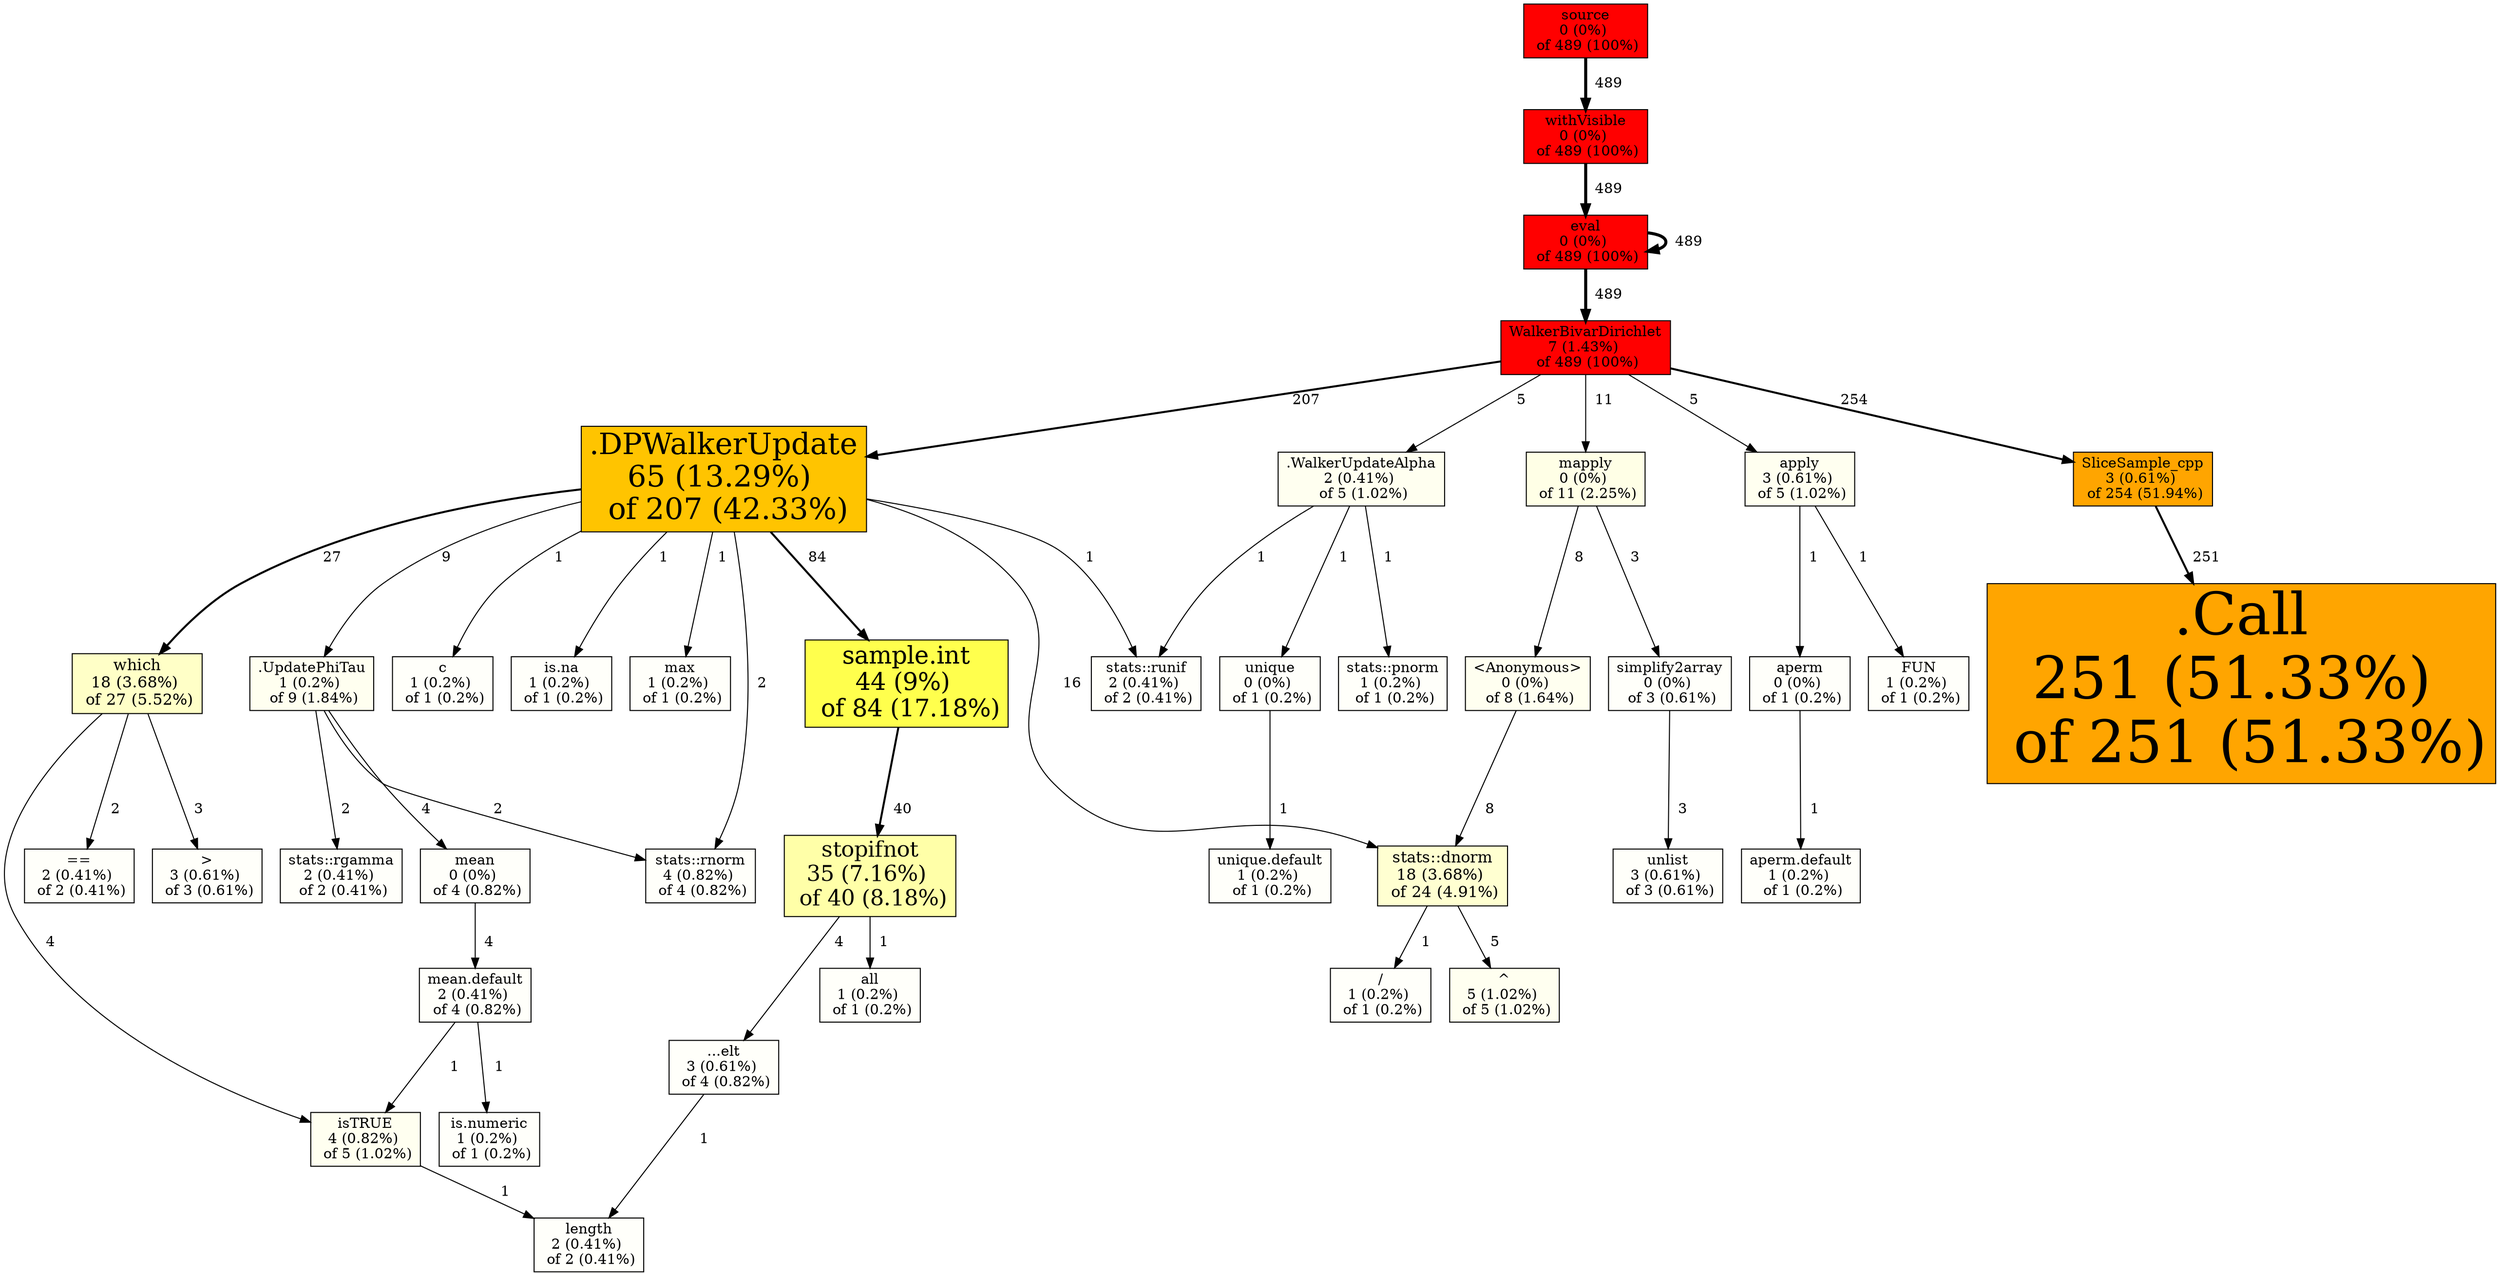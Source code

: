 digraph xyz {
rankdir=TB;
"...elt\n3 (0.61%) \n of 4 (0.82%)"[shape=box,style=filled,color=black,fillcolor="#FFFFFA"fontsize=14];
"...elt\n3 (0.61%) \n of 4 (0.82%)" -> "length\n2 (0.41%) \n of 2 (0.41%)"[label="  1", penwidth=1];
".Call\n251 (51.33%) \n of 251 (51.33%)"[shape=box,style=filled,color=black,fillcolor="#FFA500"fontsize=57.3159663619135];
".DPWalkerUpdate\n65 (13.29%) \n of 207 (42.33%)"[shape=box,style=filled,color=black,fillcolor="#FFC400"fontsize=29.1643618136931];
".DPWalkerUpdate\n65 (13.29%) \n of 207 (42.33%)" -> ".UpdatePhiTau\n1 (0.2%) \n of 9 (1.84%)"[label="  9", penwidth=1];
".DPWalkerUpdate\n65 (13.29%) \n of 207 (42.33%)" -> "c\n1 (0.2%) \n of 1 (0.2%)"[label="  1", penwidth=1];
".DPWalkerUpdate\n65 (13.29%) \n of 207 (42.33%)" -> "is.na\n1 (0.2%) \n of 1 (0.2%)"[label="  1", penwidth=1];
".DPWalkerUpdate\n65 (13.29%) \n of 207 (42.33%)" -> "max\n1 (0.2%) \n of 1 (0.2%)"[label="  1", penwidth=1];
".DPWalkerUpdate\n65 (13.29%) \n of 207 (42.33%)" -> "sample.int\n44 (9%) \n of 84 (17.18%)"[label="  84", penwidth=2];
".DPWalkerUpdate\n65 (13.29%) \n of 207 (42.33%)" -> "stats::dnorm\n18 (3.68%) \n of 24 (4.91%)"[label="  16", penwidth=1];
".DPWalkerUpdate\n65 (13.29%) \n of 207 (42.33%)" -> "stats::rnorm\n4 (0.82%) \n of 4 (0.82%)"[label="  2", penwidth=1];
".DPWalkerUpdate\n65 (13.29%) \n of 207 (42.33%)" -> "stats::runif\n2 (0.41%) \n of 2 (0.41%)"[label="  1", penwidth=1];
".DPWalkerUpdate\n65 (13.29%) \n of 207 (42.33%)" -> "which\n18 (3.68%) \n of 27 (5.52%)"[label="  27", penwidth=2];
".UpdatePhiTau\n1 (0.2%) \n of 9 (1.84%)"[shape=box,style=filled,color=black,fillcolor="#FFFFF0"fontsize=14];
".UpdatePhiTau\n1 (0.2%) \n of 9 (1.84%)" -> "mean\n0 (0%) \n of 4 (0.82%)"[label="  4", penwidth=1];
".UpdatePhiTau\n1 (0.2%) \n of 9 (1.84%)" -> "stats::rgamma\n2 (0.41%) \n of 2 (0.41%)"[label="  2", penwidth=1];
".UpdatePhiTau\n1 (0.2%) \n of 9 (1.84%)" -> "stats::rnorm\n4 (0.82%) \n of 4 (0.82%)"[label="  2", penwidth=1];
".WalkerUpdateAlpha\n2 (0.41%) \n of 5 (1.02%)"[shape=box,style=filled,color=black,fillcolor="#FFFFF0"fontsize=14];
".WalkerUpdateAlpha\n2 (0.41%) \n of 5 (1.02%)" -> "stats::pnorm\n1 (0.2%) \n of 1 (0.2%)"[label="  1", penwidth=1];
".WalkerUpdateAlpha\n2 (0.41%) \n of 5 (1.02%)" -> "stats::runif\n2 (0.41%) \n of 2 (0.41%)"[label="  1", penwidth=1];
".WalkerUpdateAlpha\n2 (0.41%) \n of 5 (1.02%)" -> "unique\n0 (0%) \n of 1 (0.2%)"[label="  1", penwidth=1];
"/\n1 (0.2%) \n of 1 (0.2%)"[shape=box,style=filled,color=black,fillcolor="#FFFFFA"fontsize=14];
"^\n5 (1.02%) \n of 5 (1.02%)"[shape=box,style=filled,color=black,fillcolor="#FFFFF0"fontsize=14];
"<Anonymous>\n0 (0%) \n of 8 (1.64%)"[shape=box,style=filled,color=black,fillcolor="#FFFFF0"fontsize=14];
"<Anonymous>\n0 (0%) \n of 8 (1.64%)" -> "stats::dnorm\n18 (3.68%) \n of 24 (4.91%)"[label="  8", penwidth=1];
"==\n2 (0.41%) \n of 2 (0.41%)"[shape=box,style=filled,color=black,fillcolor="#FFFFFA"fontsize=14];
">\n3 (0.61%) \n of 3 (0.61%)"[shape=box,style=filled,color=black,fillcolor="#FFFFFA"fontsize=14];
"all\n1 (0.2%) \n of 1 (0.2%)"[shape=box,style=filled,color=black,fillcolor="#FFFFFA"fontsize=14];
"aperm\n0 (0%) \n of 1 (0.2%)"[shape=box,style=filled,color=black,fillcolor="#FFFFFA"fontsize=14];
"aperm\n0 (0%) \n of 1 (0.2%)" -> "aperm.default\n1 (0.2%) \n of 1 (0.2%)"[label="  1", penwidth=1];
"aperm.default\n1 (0.2%) \n of 1 (0.2%)"[shape=box,style=filled,color=black,fillcolor="#FFFFFA"fontsize=14];
"apply\n3 (0.61%) \n of 5 (1.02%)"[shape=box,style=filled,color=black,fillcolor="#FFFFF0"fontsize=14];
"apply\n3 (0.61%) \n of 5 (1.02%)" -> "aperm\n0 (0%) \n of 1 (0.2%)"[label="  1", penwidth=1];
"apply\n3 (0.61%) \n of 5 (1.02%)" -> "FUN\n1 (0.2%) \n of 1 (0.2%)"[label="  1", penwidth=1];
"c\n1 (0.2%) \n of 1 (0.2%)"[shape=box,style=filled,color=black,fillcolor="#FFFFFA"fontsize=14];
"eval\n0 (0%) \n of 489 (100%)"[shape=box,style=filled,color=black,fillcolor="#FF0000"fontsize=14];
"eval\n0 (0%) \n of 489 (100%)" -> "eval\n0 (0%) \n of 489 (100%)"[label="  489", penwidth=3];
"eval\n0 (0%) \n of 489 (100%)" -> "WalkerBivarDirichlet\n7 (1.43%) \n of 489 (100%)"[label="  489", penwidth=3];
"FUN\n1 (0.2%) \n of 1 (0.2%)"[shape=box,style=filled,color=black,fillcolor="#FFFFFA"fontsize=14];
"is.na\n1 (0.2%) \n of 1 (0.2%)"[shape=box,style=filled,color=black,fillcolor="#FFFFFA"fontsize=14];
"is.numeric\n1 (0.2%) \n of 1 (0.2%)"[shape=box,style=filled,color=black,fillcolor="#FFFFFA"fontsize=14];
"isTRUE\n4 (0.82%) \n of 5 (1.02%)"[shape=box,style=filled,color=black,fillcolor="#FFFFF0"fontsize=14];
"isTRUE\n4 (0.82%) \n of 5 (1.02%)" -> "length\n2 (0.41%) \n of 2 (0.41%)"[label="  1", penwidth=1];
"length\n2 (0.41%) \n of 2 (0.41%)"[shape=box,style=filled,color=black,fillcolor="#FFFFFA"fontsize=14];
"mapply\n0 (0%) \n of 11 (2.25%)"[shape=box,style=filled,color=black,fillcolor="#FFFFE6"fontsize=14];
"mapply\n0 (0%) \n of 11 (2.25%)" -> "<Anonymous>\n0 (0%) \n of 8 (1.64%)"[label="  8", penwidth=1];
"mapply\n0 (0%) \n of 11 (2.25%)" -> "simplify2array\n0 (0%) \n of 3 (0.61%)"[label="  3", penwidth=1];
"max\n1 (0.2%) \n of 1 (0.2%)"[shape=box,style=filled,color=black,fillcolor="#FFFFFA"fontsize=14];
"mean\n0 (0%) \n of 4 (0.82%)"[shape=box,style=filled,color=black,fillcolor="#FFFFFA"fontsize=14];
"mean\n0 (0%) \n of 4 (0.82%)" -> "mean.default\n2 (0.41%) \n of 4 (0.82%)"[label="  4", penwidth=1];
"mean.default\n2 (0.41%) \n of 4 (0.82%)"[shape=box,style=filled,color=black,fillcolor="#FFFFFA"fontsize=14];
"mean.default\n2 (0.41%) \n of 4 (0.82%)" -> "is.numeric\n1 (0.2%) \n of 1 (0.2%)"[label="  1", penwidth=1];
"mean.default\n2 (0.41%) \n of 4 (0.82%)" -> "isTRUE\n4 (0.82%) \n of 5 (1.02%)"[label="  1", penwidth=1];
"sample.int\n44 (9%) \n of 84 (17.18%)"[shape=box,style=filled,color=black,fillcolor="#FFFF4D"fontsize=24];
"sample.int\n44 (9%) \n of 84 (17.18%)" -> "stopifnot\n35 (7.16%) \n of 40 (8.18%)"[label="  40", penwidth=2];
"simplify2array\n0 (0%) \n of 3 (0.61%)"[shape=box,style=filled,color=black,fillcolor="#FFFFFA"fontsize=14];
"simplify2array\n0 (0%) \n of 3 (0.61%)" -> "unlist\n3 (0.61%) \n of 3 (0.61%)"[label="  3", penwidth=1];
"SliceSample_cpp\n3 (0.61%) \n of 254 (51.94%)"[shape=box,style=filled,color=black,fillcolor="#FFA500"fontsize=14];
"SliceSample_cpp\n3 (0.61%) \n of 254 (51.94%)" -> ".Call\n251 (51.33%) \n of 251 (51.33%)"[label="  251", penwidth=2];
"source\n0 (0%) \n of 489 (100%)"[shape=box,style=filled,color=black,fillcolor="#FF0000"fontsize=14];
"source\n0 (0%) \n of 489 (100%)" -> "withVisible\n0 (0%) \n of 489 (100%)"[label="  489", penwidth=3];
"stats::dnorm\n18 (3.68%) \n of 24 (4.91%)"[shape=box,style=filled,color=black,fillcolor="#FFFFD1"fontsize=15.3466608746007];
"stats::dnorm\n18 (3.68%) \n of 24 (4.91%)" -> "/\n1 (0.2%) \n of 1 (0.2%)"[label="  1", penwidth=1];
"stats::dnorm\n18 (3.68%) \n of 24 (4.91%)" -> "^\n5 (1.02%) \n of 5 (1.02%)"[label="  5", penwidth=1];
"stats::pnorm\n1 (0.2%) \n of 1 (0.2%)"[shape=box,style=filled,color=black,fillcolor="#FFFFFA"fontsize=14];
"stats::rgamma\n2 (0.41%) \n of 2 (0.41%)"[shape=box,style=filled,color=black,fillcolor="#FFFFFA"fontsize=14];
"stats::rnorm\n4 (0.82%) \n of 4 (0.82%)"[shape=box,style=filled,color=black,fillcolor="#FFFFFA"fontsize=14];
"stats::runif\n2 (0.41%) \n of 2 (0.41%)"[shape=box,style=filled,color=black,fillcolor="#FFFFFA"fontsize=14];
"stopifnot\n35 (7.16%) \n of 40 (8.18%)"[shape=box,style=filled,color=black,fillcolor="#FFFFA8"fontsize=21.4065410564154];
"stopifnot\n35 (7.16%) \n of 40 (8.18%)" -> "...elt\n3 (0.61%) \n of 4 (0.82%)"[label="  4", penwidth=1];
"stopifnot\n35 (7.16%) \n of 40 (8.18%)" -> "all\n1 (0.2%) \n of 1 (0.2%)"[label="  1", penwidth=1];
"unique\n0 (0%) \n of 1 (0.2%)"[shape=box,style=filled,color=black,fillcolor="#FFFFFA"fontsize=14];
"unique\n0 (0%) \n of 1 (0.2%)" -> "unique.default\n1 (0.2%) \n of 1 (0.2%)"[label="  1", penwidth=1];
"unique.default\n1 (0.2%) \n of 1 (0.2%)"[shape=box,style=filled,color=black,fillcolor="#FFFFFA"fontsize=14];
"unlist\n3 (0.61%) \n of 3 (0.61%)"[shape=box,style=filled,color=black,fillcolor="#FFFFFA"fontsize=14];
"WalkerBivarDirichlet\n7 (1.43%) \n of 489 (100%)"[shape=box,style=filled,color=black,fillcolor="#FF0000"fontsize=14];
"WalkerBivarDirichlet\n7 (1.43%) \n of 489 (100%)" -> ".DPWalkerUpdate\n65 (13.29%) \n of 207 (42.33%)"[label="  207", penwidth=2];
"WalkerBivarDirichlet\n7 (1.43%) \n of 489 (100%)" -> ".WalkerUpdateAlpha\n2 (0.41%) \n of 5 (1.02%)"[label="  5", penwidth=1];
"WalkerBivarDirichlet\n7 (1.43%) \n of 489 (100%)" -> "apply\n3 (0.61%) \n of 5 (1.02%)"[label="  5", penwidth=1];
"WalkerBivarDirichlet\n7 (1.43%) \n of 489 (100%)" -> "mapply\n0 (0%) \n of 11 (2.25%)"[label="  11", penwidth=1];
"WalkerBivarDirichlet\n7 (1.43%) \n of 489 (100%)" -> "SliceSample_cpp\n3 (0.61%) \n of 254 (51.94%)"[label="  254", penwidth=2];
"which\n18 (3.68%) \n of 27 (5.52%)"[shape=box,style=filled,color=black,fillcolor="#FFFFC7"fontsize=15.3466608746007];
"which\n18 (3.68%) \n of 27 (5.52%)" -> "==\n2 (0.41%) \n of 2 (0.41%)"[label="  2", penwidth=1];
"which\n18 (3.68%) \n of 27 (5.52%)" -> ">\n3 (0.61%) \n of 3 (0.61%)"[label="  3", penwidth=1];
"which\n18 (3.68%) \n of 27 (5.52%)" -> "isTRUE\n4 (0.82%) \n of 5 (1.02%)"[label="  4", penwidth=1];
"withVisible\n0 (0%) \n of 489 (100%)"[shape=box,style=filled,color=black,fillcolor="#FF0000"fontsize=14];
"withVisible\n0 (0%) \n of 489 (100%)" -> "eval\n0 (0%) \n of 489 (100%)"[label="  489", penwidth=3];
}